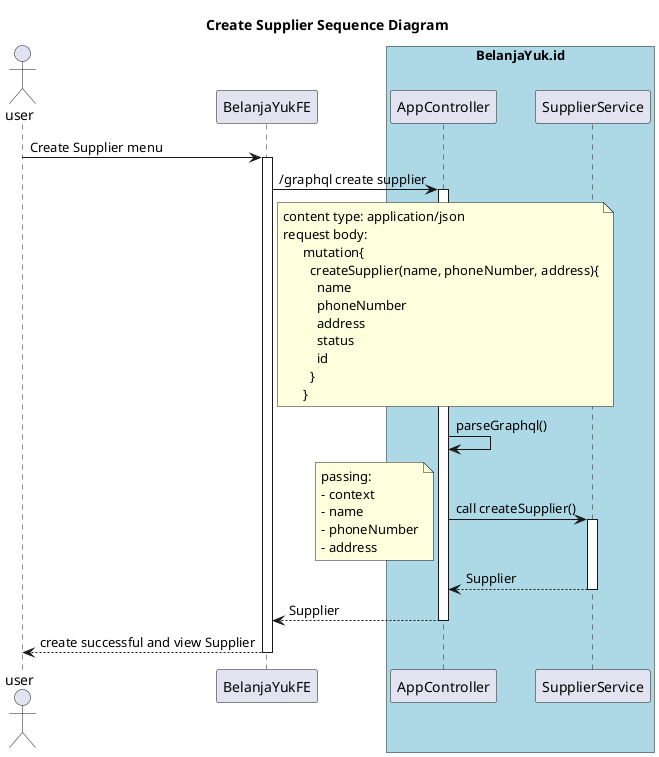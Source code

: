 @startuml
title: Create Supplier Sequence Diagram
actor user
participant BelanjaYukFE
box "BelanjaYuk.id" #LightBlue
participant AppController
participant SupplierService
end box

user -> BelanjaYukFE ++ : Create Supplier menu
BelanjaYukFE -> AppController ++ : /graphql create supplier
    note right of BelanjaYukFE
    content type: application/json
    request body:
          mutation{
            createSupplier(name, phoneNumber, address){
              name
              phoneNumber
              address
              status
              id
            }
          }
    end note
AppController -> AppController : parseGraphql()
AppController -> SupplierService ++ : call createSupplier()
    note left
    passing:
    - context
    - name
    - phoneNumber
    - address
    end note
SupplierService --> AppController --: Supplier
AppController --> BelanjaYukFE -- : Supplier
BelanjaYukFE --> user -- : create successful and view Supplier
@enduml